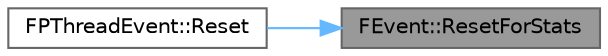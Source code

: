 digraph "FEvent::ResetForStats"
{
 // INTERACTIVE_SVG=YES
 // LATEX_PDF_SIZE
  bgcolor="transparent";
  edge [fontname=Helvetica,fontsize=10,labelfontname=Helvetica,labelfontsize=10];
  node [fontname=Helvetica,fontsize=10,shape=box,height=0.2,width=0.4];
  rankdir="RL";
  Node1 [id="Node000001",label="FEvent::ResetForStats",height=0.2,width=0.4,color="gray40", fillcolor="grey60", style="filled", fontcolor="black",tooltip="Resets start cycles to 0."];
  Node1 -> Node2 [id="edge1_Node000001_Node000002",dir="back",color="steelblue1",style="solid",tooltip=" "];
  Node2 [id="Node000002",label="FPThreadEvent::Reset",height=0.2,width=0.4,color="grey40", fillcolor="white", style="filled",URL="$d0/dd1/classFPThreadEvent.html#ac8035e6ef802eaf2dca35f60ab850617",tooltip="Resets the event to an untriggered (waitable) state."];
}
